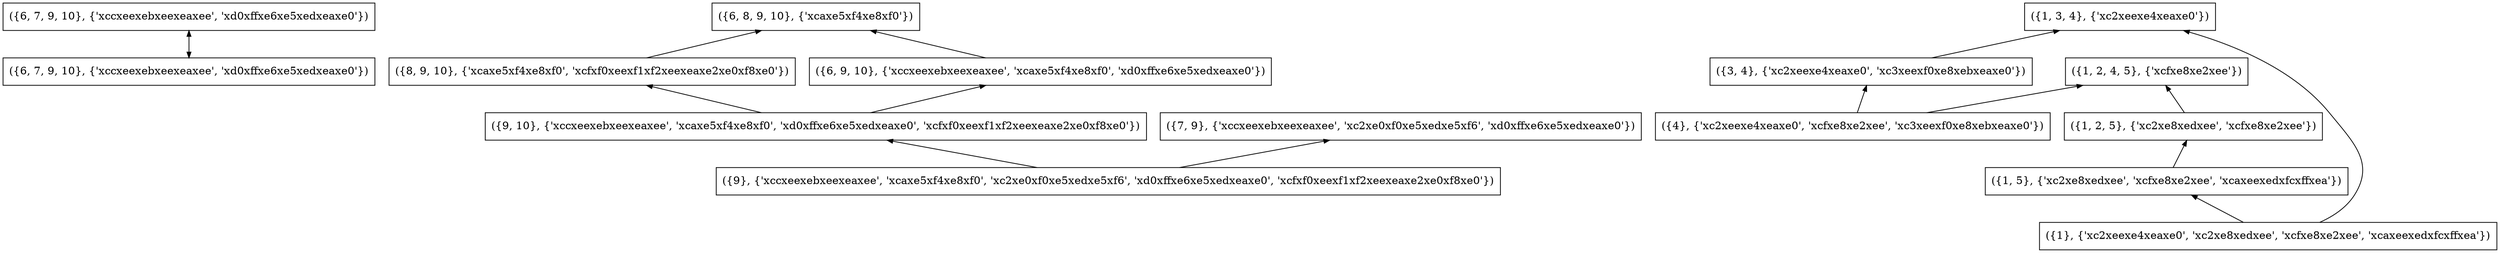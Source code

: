 digraph lattice
{
   // top to bottom
rankdir=TB;
concentrate=true;
edge [dir=back, arrowsize=0.75, color=black];
// top and bottom concepts
// inner concepts
node [shape=box, peripheries=1, color=black, style=solid];
// all concepts
15 [label="({6, 7, 9, 10}, {'\xcc\xee\xeb\xee\xea\xee', '\xd0\xff\xe6\xe5\xed\xea\xe0'})"];
14 [label="({6, 8, 9, 10}, {'\xca\xe5\xf4\xe8\xf0'})"];
13 [label="({6, 7, 9, 10}, {'\xcc\xee\xeb\xee\xea\xee', '\xd0\xff\xe6\xe5\xed\xea\xe0'})"];
12 [label="({1, 2, 4, 5}, {'\xcf\xe8\xe2\xee'})"];
11 [label="({1, 3, 4}, {'\xc2\xee\xe4\xea\xe0'})"];
10 [label="({9, 10}, {'\xcc\xee\xeb\xee\xea\xee', '\xca\xe5\xf4\xe8\xf0', '\xd0\xff\xe6\xe5\xed\xea\xe0', '\xcf\xf0\xee\xf1\xf2\xee\xea\xe2\xe0\xf8\xe0'})"];
9 [label="({9}, {'\xcc\xee\xeb\xee\xea\xee', '\xca\xe5\xf4\xe8\xf0', '\xc2\xe0\xf0\xe5\xed\xe5\xf6', '\xd0\xff\xe6\xe5\xed\xea\xe0', '\xcf\xf0\xee\xf1\xf2\xee\xea\xe2\xe0\xf8\xe0'})"];
8 [label="({8, 9, 10}, {'\xca\xe5\xf4\xe8\xf0', '\xcf\xf0\xee\xf1\xf2\xee\xea\xe2\xe0\xf8\xe0'})"];
7 [label="({7, 9}, {'\xcc\xee\xeb\xee\xea\xee', '\xc2\xe0\xf0\xe5\xed\xe5\xf6', '\xd0\xff\xe6\xe5\xed\xea\xe0'})"];
6 [label="({6, 9, 10}, {'\xcc\xee\xeb\xee\xea\xee', '\xca\xe5\xf4\xe8\xf0', '\xd0\xff\xe6\xe5\xed\xea\xe0'})"];
5 [label="({1, 5}, {'\xc2\xe8\xed\xee', '\xcf\xe8\xe2\xee', '\xca\xee\xed\xfc\xff\xea'})"];
4 [label="({4}, {'\xc2\xee\xe4\xea\xe0', '\xcf\xe8\xe2\xee', '\xc3\xee\xf0\xe8\xeb\xea\xe0'})"];
3 [label="({3, 4}, {'\xc2\xee\xe4\xea\xe0', '\xc3\xee\xf0\xe8\xeb\xea\xe0'})"];
2 [label="({1, 2, 5}, {'\xc2\xe8\xed\xee', '\xcf\xe8\xe2\xee'})"];
1 [label="({1}, {'\xc2\xee\xe4\xea\xe0', '\xc2\xe8\xed\xee', '\xcf\xe8\xe2\xee', '\xca\xee\xed\xfc\xff\xea'})"];
// links between the concepts
5 -> 1;
11 -> 1;
12 -> 2;
11 -> 3;
3 -> 4;
12 -> 4;
2 -> 5;
14 -> 6;
14 -> 8;
7 -> 9;
10 -> 9;
6 -> 10;
8 -> 10;
15 -> 13;
13 -> 15;
}
